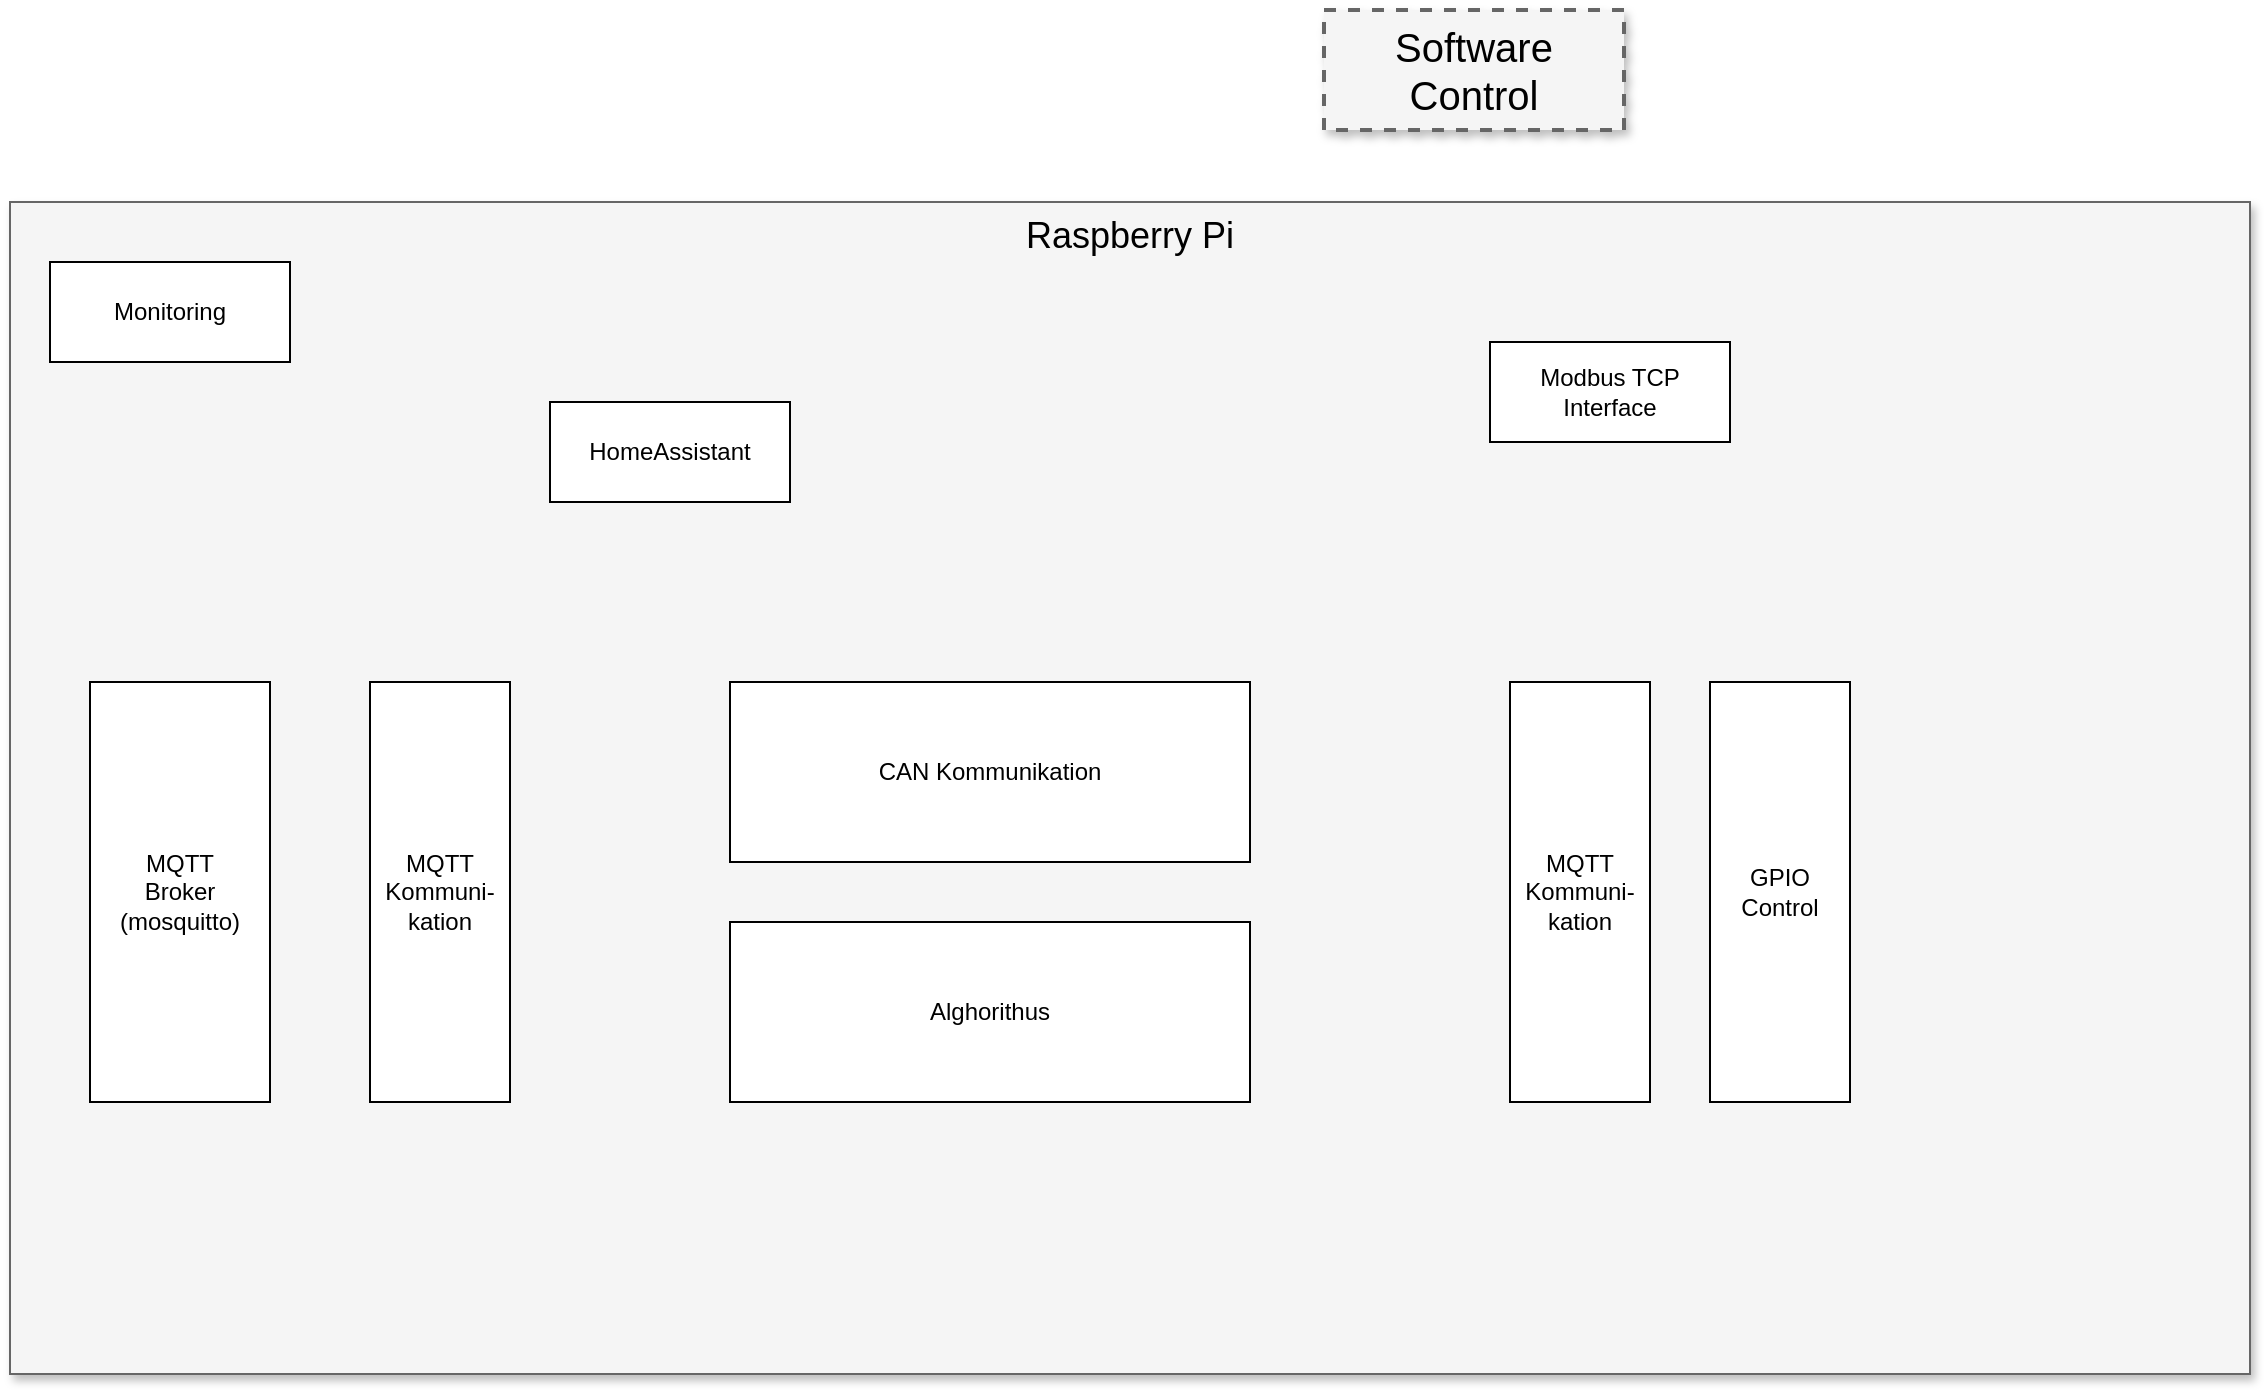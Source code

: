 <mxfile version="15.2.4" type="github">
  <diagram name="Page-1" id="90a13364-a465-7bf4-72fc-28e22215d7a0">
    <mxGraphModel dx="1422" dy="752" grid="1" gridSize="10" guides="1" tooltips="1" connect="1" arrows="1" fold="1" page="1" pageScale="1.5" pageWidth="1169" pageHeight="826" background="none" math="0" shadow="0">
      <root>
        <mxCell id="0" style=";html=1;" />
        <mxCell id="1" style=";html=1;" parent="0" />
        <mxCell id="3a17f1ce550125da-1" value="Software Control" style="whiteSpace=wrap;html=1;shadow=1;fontSize=20;fillColor=#f5f5f5;strokeColor=#666666;strokeWidth=2;dashed=1;" parent="1" vertex="1">
          <mxGeometry x="797" y="344" width="150" height="60" as="geometry" />
        </mxCell>
        <mxCell id="3a17f1ce550125da-2" value="Raspberry Pi" style="whiteSpace=wrap;html=1;shadow=1;fontSize=18;fillColor=#f5f5f5;strokeColor=#666666;verticalAlign=top;" parent="1" vertex="1">
          <mxGeometry x="140" y="440" width="1120" height="586" as="geometry" />
        </mxCell>
        <mxCell id="h09nz31fdlpBYT6gw-4B-1" value="Monitoring" style="rounded=0;whiteSpace=wrap;html=1;" vertex="1" parent="1">
          <mxGeometry x="160" y="470" width="120" height="50" as="geometry" />
        </mxCell>
        <mxCell id="h09nz31fdlpBYT6gw-4B-2" value="HomeAssistant" style="rounded=0;whiteSpace=wrap;html=1;" vertex="1" parent="1">
          <mxGeometry x="410" y="540" width="120" height="50" as="geometry" />
        </mxCell>
        <mxCell id="h09nz31fdlpBYT6gw-4B-3" value="CAN Kommunikation" style="rounded=0;whiteSpace=wrap;html=1;" vertex="1" parent="1">
          <mxGeometry x="500" y="680" width="260" height="90" as="geometry" />
        </mxCell>
        <mxCell id="h09nz31fdlpBYT6gw-4B-4" value="Alghorithus" style="rounded=0;whiteSpace=wrap;html=1;" vertex="1" parent="1">
          <mxGeometry x="500" y="800" width="260" height="90" as="geometry" />
        </mxCell>
        <mxCell id="h09nz31fdlpBYT6gw-4B-6" value="MQTT&lt;br&gt;Kommuni-kation" style="rounded=0;whiteSpace=wrap;html=1;" vertex="1" parent="1">
          <mxGeometry x="890" y="680" width="70" height="210" as="geometry" />
        </mxCell>
        <mxCell id="h09nz31fdlpBYT6gw-4B-7" value="GPIO Control" style="rounded=0;whiteSpace=wrap;html=1;" vertex="1" parent="1">
          <mxGeometry x="990" y="680" width="70" height="210" as="geometry" />
        </mxCell>
        <mxCell id="h09nz31fdlpBYT6gw-4B-8" value="MQTT&lt;br&gt;Kommuni-kation" style="rounded=0;whiteSpace=wrap;html=1;" vertex="1" parent="1">
          <mxGeometry x="320" y="680" width="70" height="210" as="geometry" />
        </mxCell>
        <mxCell id="h09nz31fdlpBYT6gw-4B-9" value="&lt;div&gt;Modbus TCP&lt;/div&gt;&lt;div&gt;Interface&lt;br&gt;&lt;/div&gt;" style="rounded=0;whiteSpace=wrap;html=1;" vertex="1" parent="1">
          <mxGeometry x="880" y="510" width="120" height="50" as="geometry" />
        </mxCell>
        <mxCell id="h09nz31fdlpBYT6gw-4B-10" value="&lt;div&gt;MQTT&lt;/div&gt;&lt;div&gt;Broker&lt;/div&gt;&lt;div&gt;(mosquitto)&lt;br&gt;&lt;/div&gt;" style="rounded=0;whiteSpace=wrap;html=1;" vertex="1" parent="1">
          <mxGeometry x="180" y="680" width="90" height="210" as="geometry" />
        </mxCell>
      </root>
    </mxGraphModel>
  </diagram>
</mxfile>
